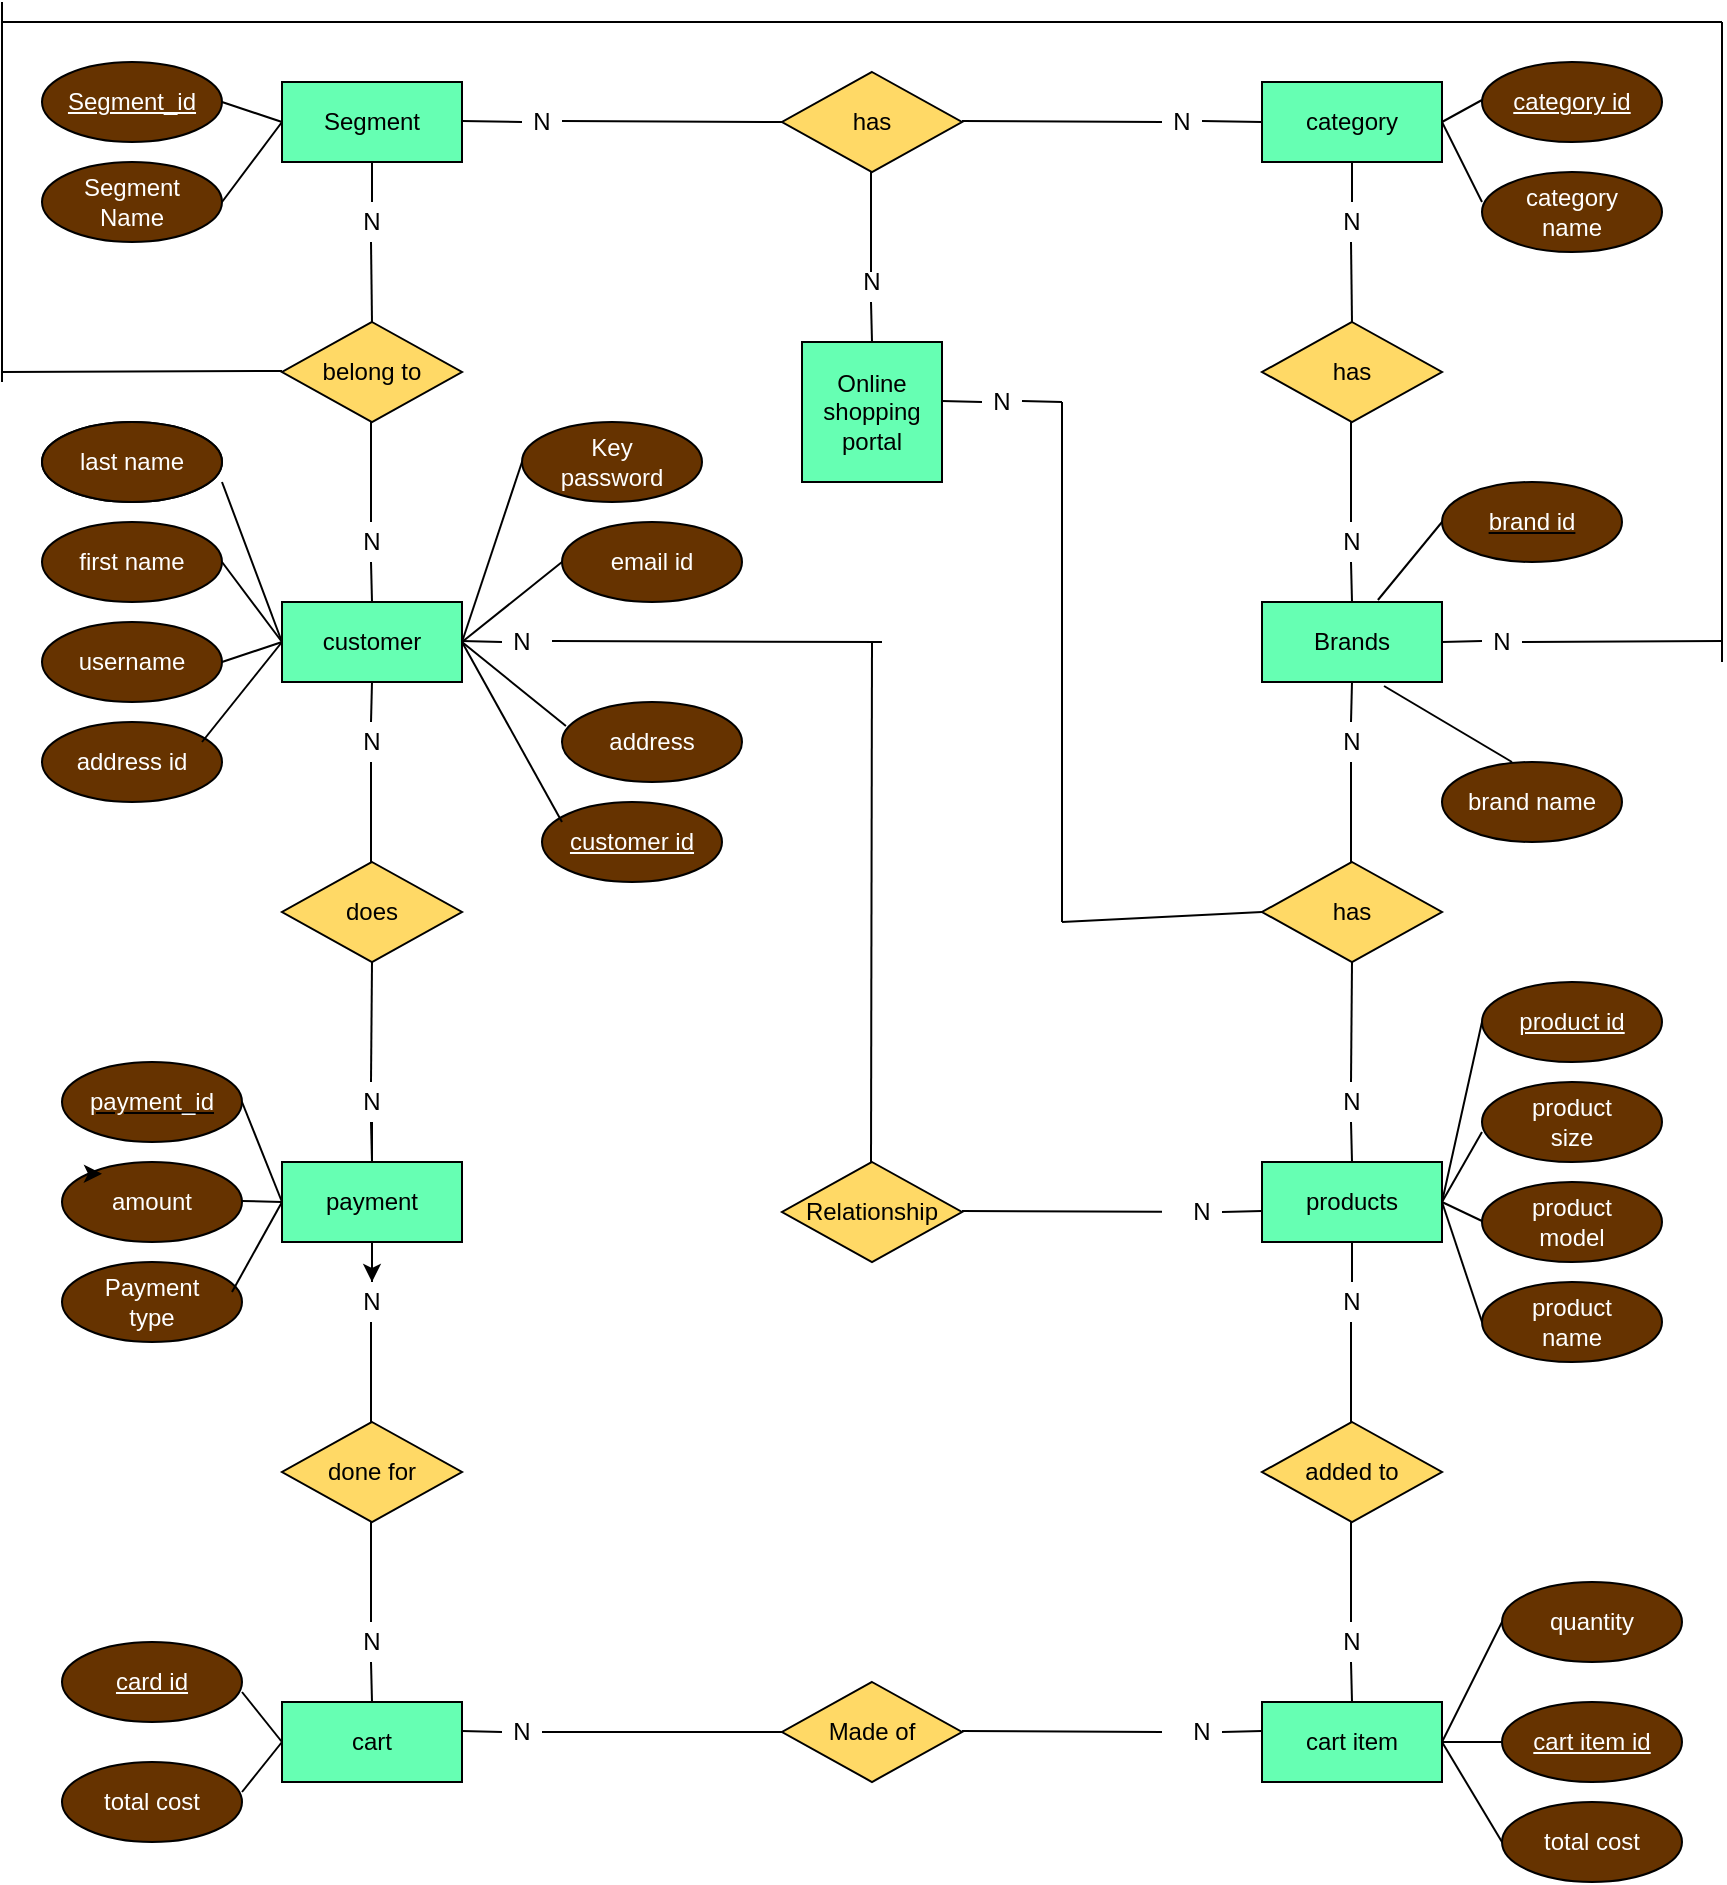 <mxfile version="15.0.3" type="device"><diagram id="5lD94SXGfANSPBHxxqY6" name="Page-1"><mxGraphModel dx="1186" dy="645" grid="1" gridSize="10" guides="1" tooltips="1" connect="1" arrows="1" fold="1" page="1" pageScale="1" pageWidth="850" pageHeight="1100" math="0" shadow="0"><root><mxCell id="0"/><mxCell id="1" parent="0"/><mxCell id="0HbmCTAukVLRMdmPGbnv-1" value="Segment" style="rounded=0;whiteSpace=wrap;html=1;fillColor=#66FFB3;" parent="1" vertex="1"><mxGeometry x="140" y="40" width="90" height="40" as="geometry"/></mxCell><mxCell id="0HbmCTAukVLRMdmPGbnv-3" value="Segment&lt;br&gt;Name" style="ellipse;whiteSpace=wrap;html=1;fillColor=#663300;fontColor=#FFFFFF;" parent="1" vertex="1"><mxGeometry x="20" y="80" width="90" height="40" as="geometry"/></mxCell><mxCell id="0HbmCTAukVLRMdmPGbnv-4" value="" style="endArrow=none;html=1;" parent="1" edge="1"><mxGeometry width="50" height="50" relative="1" as="geometry"><mxPoint x="185" y="100" as="sourcePoint"/><mxPoint x="185" y="80" as="targetPoint"/></mxGeometry></mxCell><mxCell id="0HbmCTAukVLRMdmPGbnv-5" value="N" style="text;html=1;strokeColor=none;fillColor=none;align=center;verticalAlign=middle;whiteSpace=wrap;rounded=0;" parent="1" vertex="1"><mxGeometry x="165" y="100" width="40" height="20" as="geometry"/></mxCell><mxCell id="0HbmCTAukVLRMdmPGbnv-6" value="" style="endArrow=none;html=1;" parent="1" edge="1"><mxGeometry width="50" height="50" relative="1" as="geometry"><mxPoint x="185" y="160" as="sourcePoint"/><mxPoint x="184.5" y="120" as="targetPoint"/></mxGeometry></mxCell><mxCell id="0HbmCTAukVLRMdmPGbnv-7" value="belong to" style="rhombus;whiteSpace=wrap;html=1;fillColor=#FFD966;" parent="1" vertex="1"><mxGeometry x="140" y="160" width="90" height="50" as="geometry"/></mxCell><mxCell id="0HbmCTAukVLRMdmPGbnv-8" value="" style="endArrow=none;html=1;" parent="1" edge="1"><mxGeometry width="50" height="50" relative="1" as="geometry"><mxPoint x="184.5" y="260" as="sourcePoint"/><mxPoint x="184.5" y="210" as="targetPoint"/></mxGeometry></mxCell><mxCell id="0HbmCTAukVLRMdmPGbnv-9" value="N" style="text;html=1;strokeColor=none;fillColor=none;align=center;verticalAlign=middle;whiteSpace=wrap;rounded=0;" parent="1" vertex="1"><mxGeometry x="165" y="260" width="40" height="20" as="geometry"/></mxCell><mxCell id="0HbmCTAukVLRMdmPGbnv-10" value="" style="endArrow=none;html=1;" parent="1" edge="1"><mxGeometry width="50" height="50" relative="1" as="geometry"><mxPoint x="185" y="300" as="sourcePoint"/><mxPoint x="184.5" y="280" as="targetPoint"/></mxGeometry></mxCell><mxCell id="0HbmCTAukVLRMdmPGbnv-11" value="customer" style="rounded=0;whiteSpace=wrap;html=1;fillColor=#66FFB3;" parent="1" vertex="1"><mxGeometry x="140" y="300" width="90" height="40" as="geometry"/></mxCell><mxCell id="0HbmCTAukVLRMdmPGbnv-12" value="" style="endArrow=none;html=1;" parent="1" edge="1"><mxGeometry width="50" height="50" relative="1" as="geometry"><mxPoint x="184.5" y="360" as="sourcePoint"/><mxPoint x="185" y="340" as="targetPoint"/></mxGeometry></mxCell><mxCell id="0HbmCTAukVLRMdmPGbnv-13" value="N" style="text;html=1;strokeColor=none;fillColor=none;align=center;verticalAlign=middle;whiteSpace=wrap;rounded=0;" parent="1" vertex="1"><mxGeometry x="165" y="360" width="40" height="20" as="geometry"/></mxCell><mxCell id="0HbmCTAukVLRMdmPGbnv-14" value="" style="endArrow=none;html=1;" parent="1" edge="1"><mxGeometry width="50" height="50" relative="1" as="geometry"><mxPoint x="184.5" y="430" as="sourcePoint"/><mxPoint x="184.5" y="380" as="targetPoint"/></mxGeometry></mxCell><mxCell id="0HbmCTAukVLRMdmPGbnv-15" value="does" style="rhombus;whiteSpace=wrap;html=1;fillColor=#FFD966;" parent="1" vertex="1"><mxGeometry x="140" y="430" width="90" height="50" as="geometry"/></mxCell><mxCell id="0HbmCTAukVLRMdmPGbnv-16" value="" style="endArrow=none;html=1;entryX=0.5;entryY=1;entryDx=0;entryDy=0;" parent="1" target="0HbmCTAukVLRMdmPGbnv-15" edge="1"><mxGeometry width="50" height="50" relative="1" as="geometry"><mxPoint x="184.5" y="540" as="sourcePoint"/><mxPoint x="184.5" y="490" as="targetPoint"/></mxGeometry></mxCell><mxCell id="0HbmCTAukVLRMdmPGbnv-175" value="" style="edgeStyle=orthogonalEdgeStyle;rounded=0;orthogonalLoop=1;jettySize=auto;html=1;fontColor=#FFFFFF;" parent="1" source="0HbmCTAukVLRMdmPGbnv-17" target="0HbmCTAukVLRMdmPGbnv-21" edge="1"><mxGeometry relative="1" as="geometry"/></mxCell><mxCell id="0HbmCTAukVLRMdmPGbnv-17" value="N" style="text;html=1;strokeColor=none;fillColor=none;align=center;verticalAlign=middle;whiteSpace=wrap;rounded=0;" parent="1" vertex="1"><mxGeometry x="165" y="540" width="40" height="20" as="geometry"/></mxCell><mxCell id="0HbmCTAukVLRMdmPGbnv-18" value="" style="endArrow=none;html=1;" parent="1" edge="1"><mxGeometry width="50" height="50" relative="1" as="geometry"><mxPoint x="185" y="580" as="sourcePoint"/><mxPoint x="184.5" y="560" as="targetPoint"/></mxGeometry></mxCell><mxCell id="0HbmCTAukVLRMdmPGbnv-19" value="payment" style="rounded=0;whiteSpace=wrap;html=1;fillColor=#66FFB3;" parent="1" vertex="1"><mxGeometry x="140" y="580" width="90" height="40" as="geometry"/></mxCell><mxCell id="0HbmCTAukVLRMdmPGbnv-20" value="" style="endArrow=none;html=1;entryX=0.5;entryY=1;entryDx=0;entryDy=0;" parent="1" target="0HbmCTAukVLRMdmPGbnv-19" edge="1"><mxGeometry width="50" height="50" relative="1" as="geometry"><mxPoint x="185" y="640" as="sourcePoint"/><mxPoint x="184.5" y="630" as="targetPoint"/></mxGeometry></mxCell><mxCell id="0HbmCTAukVLRMdmPGbnv-21" value="N" style="text;html=1;strokeColor=none;fillColor=none;align=center;verticalAlign=middle;whiteSpace=wrap;rounded=0;" parent="1" vertex="1"><mxGeometry x="165" y="640" width="40" height="20" as="geometry"/></mxCell><mxCell id="0HbmCTAukVLRMdmPGbnv-22" value="" style="endArrow=none;html=1;" parent="1" edge="1"><mxGeometry width="50" height="50" relative="1" as="geometry"><mxPoint x="184.5" y="710" as="sourcePoint"/><mxPoint x="184.5" y="660" as="targetPoint"/></mxGeometry></mxCell><mxCell id="0HbmCTAukVLRMdmPGbnv-23" value="done for" style="rhombus;whiteSpace=wrap;html=1;fillColor=#FFD966;" parent="1" vertex="1"><mxGeometry x="140" y="710" width="90" height="50" as="geometry"/></mxCell><mxCell id="0HbmCTAukVLRMdmPGbnv-24" value="" style="endArrow=none;html=1;" parent="1" edge="1"><mxGeometry width="50" height="50" relative="1" as="geometry"><mxPoint x="184.5" y="810" as="sourcePoint"/><mxPoint x="184.5" y="760" as="targetPoint"/></mxGeometry></mxCell><mxCell id="0HbmCTAukVLRMdmPGbnv-25" value="N" style="text;html=1;strokeColor=none;fillColor=none;align=center;verticalAlign=middle;whiteSpace=wrap;rounded=0;" parent="1" vertex="1"><mxGeometry x="165" y="810" width="40" height="20" as="geometry"/></mxCell><mxCell id="0HbmCTAukVLRMdmPGbnv-26" value="" style="endArrow=none;html=1;" parent="1" edge="1"><mxGeometry width="50" height="50" relative="1" as="geometry"><mxPoint x="185" y="850" as="sourcePoint"/><mxPoint x="184.5" y="830" as="targetPoint"/></mxGeometry></mxCell><mxCell id="0HbmCTAukVLRMdmPGbnv-27" value="cart" style="rounded=0;whiteSpace=wrap;html=1;fillColor=#66FFB3;" parent="1" vertex="1"><mxGeometry x="140" y="850" width="90" height="40" as="geometry"/></mxCell><mxCell id="0HbmCTAukVLRMdmPGbnv-53" value="category" style="rounded=0;whiteSpace=wrap;html=1;fillColor=#66FFB3;" parent="1" vertex="1"><mxGeometry x="630" y="40" width="90" height="40" as="geometry"/></mxCell><mxCell id="0HbmCTAukVLRMdmPGbnv-54" value="" style="endArrow=none;html=1;" parent="1" edge="1"><mxGeometry width="50" height="50" relative="1" as="geometry"><mxPoint x="675" y="100" as="sourcePoint"/><mxPoint x="675" y="80" as="targetPoint"/></mxGeometry></mxCell><mxCell id="0HbmCTAukVLRMdmPGbnv-55" value="N" style="text;html=1;strokeColor=none;fillColor=none;align=center;verticalAlign=middle;whiteSpace=wrap;rounded=0;" parent="1" vertex="1"><mxGeometry x="655" y="100" width="40" height="20" as="geometry"/></mxCell><mxCell id="0HbmCTAukVLRMdmPGbnv-56" value="" style="endArrow=none;html=1;" parent="1" edge="1"><mxGeometry width="50" height="50" relative="1" as="geometry"><mxPoint x="675" y="160" as="sourcePoint"/><mxPoint x="674.5" y="120" as="targetPoint"/></mxGeometry></mxCell><mxCell id="0HbmCTAukVLRMdmPGbnv-57" value="has" style="rhombus;whiteSpace=wrap;html=1;fillColor=#FFD966;" parent="1" vertex="1"><mxGeometry x="630" y="160" width="90" height="50" as="geometry"/></mxCell><mxCell id="0HbmCTAukVLRMdmPGbnv-58" value="" style="endArrow=none;html=1;" parent="1" edge="1"><mxGeometry width="50" height="50" relative="1" as="geometry"><mxPoint x="674.5" y="260" as="sourcePoint"/><mxPoint x="674.5" y="210" as="targetPoint"/></mxGeometry></mxCell><mxCell id="0HbmCTAukVLRMdmPGbnv-59" value="N" style="text;html=1;strokeColor=none;fillColor=none;align=center;verticalAlign=middle;whiteSpace=wrap;rounded=0;" parent="1" vertex="1"><mxGeometry x="655" y="260" width="40" height="20" as="geometry"/></mxCell><mxCell id="0HbmCTAukVLRMdmPGbnv-60" value="" style="endArrow=none;html=1;" parent="1" edge="1"><mxGeometry width="50" height="50" relative="1" as="geometry"><mxPoint x="675" y="300" as="sourcePoint"/><mxPoint x="674.5" y="280" as="targetPoint"/></mxGeometry></mxCell><mxCell id="0HbmCTAukVLRMdmPGbnv-61" value="Brands" style="rounded=0;whiteSpace=wrap;html=1;fillColor=#66FFB3;" parent="1" vertex="1"><mxGeometry x="630" y="300" width="90" height="40" as="geometry"/></mxCell><mxCell id="0HbmCTAukVLRMdmPGbnv-62" value="" style="endArrow=none;html=1;" parent="1" edge="1"><mxGeometry width="50" height="50" relative="1" as="geometry"><mxPoint x="674.5" y="360" as="sourcePoint"/><mxPoint x="675" y="340" as="targetPoint"/></mxGeometry></mxCell><mxCell id="0HbmCTAukVLRMdmPGbnv-63" value="N" style="text;html=1;strokeColor=none;fillColor=none;align=center;verticalAlign=middle;whiteSpace=wrap;rounded=0;" parent="1" vertex="1"><mxGeometry x="655" y="360" width="40" height="20" as="geometry"/></mxCell><mxCell id="0HbmCTAukVLRMdmPGbnv-64" value="" style="endArrow=none;html=1;" parent="1" edge="1"><mxGeometry width="50" height="50" relative="1" as="geometry"><mxPoint x="674.5" y="430" as="sourcePoint"/><mxPoint x="674.5" y="380" as="targetPoint"/></mxGeometry></mxCell><mxCell id="0HbmCTAukVLRMdmPGbnv-65" value="has" style="rhombus;whiteSpace=wrap;html=1;fillColor=#FFD966;" parent="1" vertex="1"><mxGeometry x="630" y="430" width="90" height="50" as="geometry"/></mxCell><mxCell id="0HbmCTAukVLRMdmPGbnv-66" value="" style="endArrow=none;html=1;entryX=0.5;entryY=1;entryDx=0;entryDy=0;" parent="1" target="0HbmCTAukVLRMdmPGbnv-65" edge="1"><mxGeometry width="50" height="50" relative="1" as="geometry"><mxPoint x="674.5" y="540" as="sourcePoint"/><mxPoint x="674.5" y="490" as="targetPoint"/></mxGeometry></mxCell><mxCell id="0HbmCTAukVLRMdmPGbnv-67" value="N" style="text;html=1;strokeColor=none;fillColor=none;align=center;verticalAlign=middle;whiteSpace=wrap;rounded=0;" parent="1" vertex="1"><mxGeometry x="655" y="540" width="40" height="20" as="geometry"/></mxCell><mxCell id="0HbmCTAukVLRMdmPGbnv-68" value="" style="endArrow=none;html=1;" parent="1" edge="1"><mxGeometry width="50" height="50" relative="1" as="geometry"><mxPoint x="675" y="580" as="sourcePoint"/><mxPoint x="674.5" y="560" as="targetPoint"/></mxGeometry></mxCell><mxCell id="0HbmCTAukVLRMdmPGbnv-69" value="products" style="rounded=0;whiteSpace=wrap;html=1;fillColor=#66FFB3;" parent="1" vertex="1"><mxGeometry x="630" y="580" width="90" height="40" as="geometry"/></mxCell><mxCell id="0HbmCTAukVLRMdmPGbnv-70" value="" style="endArrow=none;html=1;entryX=0.5;entryY=1;entryDx=0;entryDy=0;" parent="1" target="0HbmCTAukVLRMdmPGbnv-69" edge="1"><mxGeometry width="50" height="50" relative="1" as="geometry"><mxPoint x="675" y="640" as="sourcePoint"/><mxPoint x="674.5" y="630" as="targetPoint"/></mxGeometry></mxCell><mxCell id="0HbmCTAukVLRMdmPGbnv-71" value="N" style="text;html=1;strokeColor=none;fillColor=none;align=center;verticalAlign=middle;whiteSpace=wrap;rounded=0;" parent="1" vertex="1"><mxGeometry x="655" y="640" width="40" height="20" as="geometry"/></mxCell><mxCell id="0HbmCTAukVLRMdmPGbnv-72" value="" style="endArrow=none;html=1;" parent="1" edge="1"><mxGeometry width="50" height="50" relative="1" as="geometry"><mxPoint x="674.5" y="710" as="sourcePoint"/><mxPoint x="674.5" y="660" as="targetPoint"/></mxGeometry></mxCell><mxCell id="0HbmCTAukVLRMdmPGbnv-73" value="added to" style="rhombus;whiteSpace=wrap;html=1;fillColor=#FFD966;" parent="1" vertex="1"><mxGeometry x="630" y="710" width="90" height="50" as="geometry"/></mxCell><mxCell id="0HbmCTAukVLRMdmPGbnv-74" value="" style="endArrow=none;html=1;" parent="1" edge="1"><mxGeometry width="50" height="50" relative="1" as="geometry"><mxPoint x="674.5" y="810" as="sourcePoint"/><mxPoint x="674.5" y="760" as="targetPoint"/></mxGeometry></mxCell><mxCell id="0HbmCTAukVLRMdmPGbnv-75" value="N" style="text;html=1;strokeColor=none;fillColor=none;align=center;verticalAlign=middle;whiteSpace=wrap;rounded=0;" parent="1" vertex="1"><mxGeometry x="655" y="810" width="40" height="20" as="geometry"/></mxCell><mxCell id="0HbmCTAukVLRMdmPGbnv-76" value="" style="endArrow=none;html=1;" parent="1" edge="1"><mxGeometry width="50" height="50" relative="1" as="geometry"><mxPoint x="675" y="850" as="sourcePoint"/><mxPoint x="674.5" y="830" as="targetPoint"/></mxGeometry></mxCell><mxCell id="0HbmCTAukVLRMdmPGbnv-77" value="cart item" style="rounded=0;whiteSpace=wrap;html=1;fillColor=#66FFB3;" parent="1" vertex="1"><mxGeometry x="630" y="850" width="90" height="40" as="geometry"/></mxCell><mxCell id="0HbmCTAukVLRMdmPGbnv-78" value="&lt;font&gt;category&lt;br&gt;name&lt;br&gt;&lt;/font&gt;" style="ellipse;whiteSpace=wrap;html=1;fillColor=#663300;fontColor=#FFFFFF;" parent="1" vertex="1"><mxGeometry x="740" y="85" width="90" height="40" as="geometry"/></mxCell><mxCell id="0HbmCTAukVLRMdmPGbnv-79" value="&lt;font color=&quot;#ffffff&quot;&gt;brand id&lt;/font&gt;" style="ellipse;whiteSpace=wrap;html=1;fillColor=#663300;fontStyle=4;" parent="1" vertex="1"><mxGeometry x="720" y="240" width="90" height="40" as="geometry"/></mxCell><mxCell id="0HbmCTAukVLRMdmPGbnv-80" value="" style="ellipse;whiteSpace=wrap;html=1;" parent="1" vertex="1"><mxGeometry x="20" y="210" width="90" height="40" as="geometry"/></mxCell><mxCell id="0HbmCTAukVLRMdmPGbnv-81" value="first name" style="ellipse;whiteSpace=wrap;html=1;fillColor=#663300;fontColor=#FFFFFF;" parent="1" vertex="1"><mxGeometry x="20" y="260" width="90" height="40" as="geometry"/></mxCell><mxCell id="0HbmCTAukVLRMdmPGbnv-82" value="username" style="ellipse;whiteSpace=wrap;html=1;fillColor=#663300;fontColor=#FFFFFF;" parent="1" vertex="1"><mxGeometry x="20" y="310" width="90" height="40" as="geometry"/></mxCell><mxCell id="0HbmCTAukVLRMdmPGbnv-83" value="address id" style="ellipse;whiteSpace=wrap;html=1;fillColor=#663300;fontColor=#FFFFFF;" parent="1" vertex="1"><mxGeometry x="20" y="360" width="90" height="40" as="geometry"/></mxCell><mxCell id="0HbmCTAukVLRMdmPGbnv-84" value="&lt;font color=&quot;#ffffff&quot;&gt;payment_id&lt;/font&gt;" style="ellipse;whiteSpace=wrap;html=1;fillColor=#663300;fontStyle=4" parent="1" vertex="1"><mxGeometry x="30" y="530" width="90" height="40" as="geometry"/></mxCell><mxCell id="0HbmCTAukVLRMdmPGbnv-85" value="amount" style="ellipse;whiteSpace=wrap;html=1;fillColor=#663300;fontColor=#FFFFFF;" parent="1" vertex="1"><mxGeometry x="30" y="580" width="90" height="40" as="geometry"/></mxCell><mxCell id="0HbmCTAukVLRMdmPGbnv-86" value="Payment&lt;br&gt;type" style="ellipse;whiteSpace=wrap;html=1;fillColor=#663300;fontColor=#FFFFFF;" parent="1" vertex="1"><mxGeometry x="30" y="630" width="90" height="40" as="geometry"/></mxCell><mxCell id="0HbmCTAukVLRMdmPGbnv-87" value="card id" style="ellipse;whiteSpace=wrap;html=1;fillColor=#663300;fontColor=#FFFFFF;fontStyle=4" parent="1" vertex="1"><mxGeometry x="30" y="820" width="90" height="40" as="geometry"/></mxCell><mxCell id="0HbmCTAukVLRMdmPGbnv-88" value="total cost" style="ellipse;whiteSpace=wrap;html=1;fillColor=#663300;fontColor=#FFFFFF;" parent="1" vertex="1"><mxGeometry x="30" y="880" width="90" height="40" as="geometry"/></mxCell><mxCell id="0HbmCTAukVLRMdmPGbnv-90" value="brand name" style="ellipse;whiteSpace=wrap;html=1;fillColor=#663300;fontColor=#FFFFFF;" parent="1" vertex="1"><mxGeometry x="720" y="380" width="90" height="40" as="geometry"/></mxCell><mxCell id="0HbmCTAukVLRMdmPGbnv-91" value="product id" style="ellipse;whiteSpace=wrap;html=1;fillColor=#663300;fontColor=#FFFFFF;fontStyle=4" parent="1" vertex="1"><mxGeometry x="740" y="490" width="90" height="40" as="geometry"/></mxCell><mxCell id="0HbmCTAukVLRMdmPGbnv-92" value="product&lt;br&gt;size" style="ellipse;whiteSpace=wrap;html=1;fillColor=#663300;fontColor=#FFFFFF;" parent="1" vertex="1"><mxGeometry x="740" y="540" width="90" height="40" as="geometry"/></mxCell><mxCell id="0HbmCTAukVLRMdmPGbnv-93" value="product&lt;br&gt;model" style="ellipse;whiteSpace=wrap;html=1;fillColor=#663300;fontColor=#FFFFFF;" parent="1" vertex="1"><mxGeometry x="740" y="590" width="90" height="40" as="geometry"/></mxCell><mxCell id="0HbmCTAukVLRMdmPGbnv-94" value="product&lt;br&gt;name" style="ellipse;whiteSpace=wrap;html=1;fillColor=#663300;fontColor=#FFFFFF;" parent="1" vertex="1"><mxGeometry x="740" y="640" width="90" height="40" as="geometry"/></mxCell><mxCell id="0HbmCTAukVLRMdmPGbnv-95" value="quantity" style="ellipse;whiteSpace=wrap;html=1;fillColor=#663300;fontColor=#FFFFFF;" parent="1" vertex="1"><mxGeometry x="750" y="790" width="90" height="40" as="geometry"/></mxCell><mxCell id="0HbmCTAukVLRMdmPGbnv-96" value="cart item id" style="ellipse;whiteSpace=wrap;html=1;fillColor=#663300;fontStyle=4;fontColor=#FFFFFF;" parent="1" vertex="1"><mxGeometry x="750" y="850" width="90" height="40" as="geometry"/></mxCell><mxCell id="0HbmCTAukVLRMdmPGbnv-97" value="total cost" style="ellipse;whiteSpace=wrap;html=1;fillColor=#663300;fontColor=#FFFFFF;" parent="1" vertex="1"><mxGeometry x="750" y="900" width="90" height="40" as="geometry"/></mxCell><mxCell id="0HbmCTAukVLRMdmPGbnv-98" value="Key&lt;br&gt;password" style="ellipse;whiteSpace=wrap;html=1;fillColor=#663300;fontColor=#FFFFFF;" parent="1" vertex="1"><mxGeometry x="260" y="210" width="90" height="40" as="geometry"/></mxCell><mxCell id="0HbmCTAukVLRMdmPGbnv-99" value="email id" style="ellipse;whiteSpace=wrap;html=1;fillColor=#663300;fontColor=#FFFFFF;" parent="1" vertex="1"><mxGeometry x="280" y="260" width="90" height="40" as="geometry"/></mxCell><mxCell id="0HbmCTAukVLRMdmPGbnv-100" value="address" style="ellipse;whiteSpace=wrap;html=1;fillColor=#663300;fontColor=#FFFFFF;" parent="1" vertex="1"><mxGeometry x="280" y="350" width="90" height="40" as="geometry"/></mxCell><mxCell id="0HbmCTAukVLRMdmPGbnv-101" value="customer id" style="ellipse;whiteSpace=wrap;html=1;fillColor=#663300;fontColor=#FFFFFF;fontStyle=4" parent="1" vertex="1"><mxGeometry x="270" y="400" width="90" height="40" as="geometry"/></mxCell><mxCell id="0HbmCTAukVLRMdmPGbnv-102" value="has" style="rhombus;whiteSpace=wrap;html=1;fillColor=#FFD966;" parent="1" vertex="1"><mxGeometry x="390" y="35" width="90" height="50" as="geometry"/></mxCell><mxCell id="0HbmCTAukVLRMdmPGbnv-103" value="" style="endArrow=none;html=1;" parent="1" edge="1"><mxGeometry width="50" height="50" relative="1" as="geometry"><mxPoint x="230" y="59.5" as="sourcePoint"/><mxPoint x="260" y="60" as="targetPoint"/></mxGeometry></mxCell><mxCell id="0HbmCTAukVLRMdmPGbnv-104" value="N" style="text;html=1;strokeColor=none;fillColor=none;align=center;verticalAlign=middle;whiteSpace=wrap;rounded=0;" parent="1" vertex="1"><mxGeometry x="250" y="50" width="40" height="20" as="geometry"/></mxCell><mxCell id="0HbmCTAukVLRMdmPGbnv-105" value="" style="endArrow=none;html=1;entryX=0;entryY=0.5;entryDx=0;entryDy=0;" parent="1" target="0HbmCTAukVLRMdmPGbnv-102" edge="1"><mxGeometry width="50" height="50" relative="1" as="geometry"><mxPoint x="280" y="59.5" as="sourcePoint"/><mxPoint x="340" y="59.5" as="targetPoint"/></mxGeometry></mxCell><mxCell id="0HbmCTAukVLRMdmPGbnv-107" value="" style="endArrow=none;html=1;" parent="1" edge="1"><mxGeometry width="50" height="50" relative="1" as="geometry"><mxPoint x="480" y="59.5" as="sourcePoint"/><mxPoint x="580" y="60" as="targetPoint"/></mxGeometry></mxCell><mxCell id="0HbmCTAukVLRMdmPGbnv-108" value="N" style="text;html=1;strokeColor=none;fillColor=none;align=center;verticalAlign=middle;whiteSpace=wrap;rounded=0;" parent="1" vertex="1"><mxGeometry x="570" y="50" width="40" height="20" as="geometry"/></mxCell><mxCell id="0HbmCTAukVLRMdmPGbnv-109" value="" style="endArrow=none;html=1;" parent="1" edge="1"><mxGeometry width="50" height="50" relative="1" as="geometry"><mxPoint x="600" y="59.5" as="sourcePoint"/><mxPoint x="630" y="60" as="targetPoint"/></mxGeometry></mxCell><mxCell id="0HbmCTAukVLRMdmPGbnv-110" value="" style="endArrow=none;html=1;" parent="1" edge="1"><mxGeometry width="50" height="50" relative="1" as="geometry"><mxPoint x="434.5" y="135" as="sourcePoint"/><mxPoint x="434.5" y="85" as="targetPoint"/></mxGeometry></mxCell><mxCell id="0HbmCTAukVLRMdmPGbnv-111" value="N" style="text;html=1;strokeColor=none;fillColor=none;align=center;verticalAlign=middle;whiteSpace=wrap;rounded=0;" parent="1" vertex="1"><mxGeometry x="415" y="130" width="40" height="20" as="geometry"/></mxCell><mxCell id="0HbmCTAukVLRMdmPGbnv-112" value="Online shopping&lt;br&gt;portal" style="whiteSpace=wrap;html=1;aspect=fixed;fillColor=#66FFB3;" parent="1" vertex="1"><mxGeometry x="400" y="170" width="70" height="70" as="geometry"/></mxCell><mxCell id="0HbmCTAukVLRMdmPGbnv-113" value="" style="endArrow=none;html=1;" parent="1" edge="1"><mxGeometry width="50" height="50" relative="1" as="geometry"><mxPoint x="435" y="170" as="sourcePoint"/><mxPoint x="434.5" y="150" as="targetPoint"/></mxGeometry></mxCell><mxCell id="0HbmCTAukVLRMdmPGbnv-114" value="Relationship" style="rhombus;whiteSpace=wrap;html=1;fillColor=#FFD966;" parent="1" vertex="1"><mxGeometry x="390" y="580" width="90" height="50" as="geometry"/></mxCell><mxCell id="0HbmCTAukVLRMdmPGbnv-115" value="Made of" style="rhombus;whiteSpace=wrap;html=1;fillColor=#FFD966;" parent="1" vertex="1"><mxGeometry x="390" y="840" width="90" height="50" as="geometry"/></mxCell><mxCell id="0HbmCTAukVLRMdmPGbnv-116" value="N" style="text;html=1;strokeColor=none;fillColor=none;align=center;verticalAlign=middle;whiteSpace=wrap;rounded=0;" parent="1" vertex="1"><mxGeometry x="240" y="855" width="40" height="20" as="geometry"/></mxCell><mxCell id="0HbmCTAukVLRMdmPGbnv-117" value="N" style="text;html=1;strokeColor=none;fillColor=none;align=center;verticalAlign=middle;whiteSpace=wrap;rounded=0;" parent="1" vertex="1"><mxGeometry x="580" y="855" width="40" height="20" as="geometry"/></mxCell><mxCell id="0HbmCTAukVLRMdmPGbnv-118" value="N" style="text;html=1;strokeColor=none;fillColor=none;align=center;verticalAlign=middle;whiteSpace=wrap;rounded=0;" parent="1" vertex="1"><mxGeometry x="580" y="595" width="40" height="20" as="geometry"/></mxCell><mxCell id="0HbmCTAukVLRMdmPGbnv-119" value="N" style="text;html=1;strokeColor=none;fillColor=none;align=center;verticalAlign=middle;whiteSpace=wrap;rounded=0;" parent="1" vertex="1"><mxGeometry x="240" y="310" width="40" height="20" as="geometry"/></mxCell><mxCell id="0HbmCTAukVLRMdmPGbnv-120" value="N" style="text;html=1;strokeColor=none;fillColor=none;align=center;verticalAlign=middle;whiteSpace=wrap;rounded=0;" parent="1" vertex="1"><mxGeometry x="480" y="190" width="40" height="20" as="geometry"/></mxCell><mxCell id="0HbmCTAukVLRMdmPGbnv-121" value="" style="endArrow=none;html=1;" parent="1" edge="1"><mxGeometry width="50" height="50" relative="1" as="geometry"><mxPoint x="470" y="199.5" as="sourcePoint"/><mxPoint x="490" y="200" as="targetPoint"/></mxGeometry></mxCell><mxCell id="0HbmCTAukVLRMdmPGbnv-122" value="" style="endArrow=none;html=1;" parent="1" edge="1"><mxGeometry width="50" height="50" relative="1" as="geometry"><mxPoint x="510" y="199.5" as="sourcePoint"/><mxPoint x="530" y="200" as="targetPoint"/></mxGeometry></mxCell><mxCell id="0HbmCTAukVLRMdmPGbnv-123" value="" style="endArrow=none;html=1;" parent="1" edge="1"><mxGeometry width="50" height="50" relative="1" as="geometry"><mxPoint x="530" y="460" as="sourcePoint"/><mxPoint x="530" y="200" as="targetPoint"/></mxGeometry></mxCell><mxCell id="0HbmCTAukVLRMdmPGbnv-124" value="" style="endArrow=none;html=1;entryX=0;entryY=0.5;entryDx=0;entryDy=0;" parent="1" target="0HbmCTAukVLRMdmPGbnv-65" edge="1"><mxGeometry width="50" height="50" relative="1" as="geometry"><mxPoint x="530" y="460" as="sourcePoint"/><mxPoint x="600" y="460" as="targetPoint"/></mxGeometry></mxCell><mxCell id="0HbmCTAukVLRMdmPGbnv-125" value="" style="endArrow=none;html=1;" parent="1" edge="1"><mxGeometry width="50" height="50" relative="1" as="geometry"><mxPoint x="230" y="319.5" as="sourcePoint"/><mxPoint x="250" y="320" as="targetPoint"/></mxGeometry></mxCell><mxCell id="0HbmCTAukVLRMdmPGbnv-126" value="" style="endArrow=none;html=1;" parent="1" edge="1"><mxGeometry width="50" height="50" relative="1" as="geometry"><mxPoint x="275" y="319.5" as="sourcePoint"/><mxPoint x="440" y="320" as="targetPoint"/></mxGeometry></mxCell><mxCell id="0HbmCTAukVLRMdmPGbnv-127" value="" style="endArrow=none;html=1;" parent="1" edge="1"><mxGeometry width="50" height="50" relative="1" as="geometry"><mxPoint x="434.5" y="580" as="sourcePoint"/><mxPoint x="435" y="320" as="targetPoint"/></mxGeometry></mxCell><mxCell id="0HbmCTAukVLRMdmPGbnv-128" value="" style="endArrow=none;html=1;" parent="1" target="0HbmCTAukVLRMdmPGbnv-118" edge="1"><mxGeometry width="50" height="50" relative="1" as="geometry"><mxPoint x="480" y="604.5" as="sourcePoint"/><mxPoint x="540" y="604.5" as="targetPoint"/></mxGeometry></mxCell><mxCell id="0HbmCTAukVLRMdmPGbnv-129" value="" style="endArrow=none;html=1;" parent="1" edge="1"><mxGeometry width="50" height="50" relative="1" as="geometry"><mxPoint x="610" y="605" as="sourcePoint"/><mxPoint x="630" y="604.5" as="targetPoint"/></mxGeometry></mxCell><mxCell id="0HbmCTAukVLRMdmPGbnv-130" value="" style="endArrow=none;html=1;entryX=0;entryY=0.5;entryDx=0;entryDy=0;" parent="1" target="0HbmCTAukVLRMdmPGbnv-115" edge="1"><mxGeometry width="50" height="50" relative="1" as="geometry"><mxPoint x="270" y="865" as="sourcePoint"/><mxPoint x="360" y="869.5" as="targetPoint"/></mxGeometry></mxCell><mxCell id="0HbmCTAukVLRMdmPGbnv-131" value="" style="endArrow=none;html=1;entryX=0;entryY=0.5;entryDx=0;entryDy=0;" parent="1" target="0HbmCTAukVLRMdmPGbnv-117" edge="1"><mxGeometry width="50" height="50" relative="1" as="geometry"><mxPoint x="480" y="864.5" as="sourcePoint"/><mxPoint x="550" y="864.5" as="targetPoint"/></mxGeometry></mxCell><mxCell id="0HbmCTAukVLRMdmPGbnv-132" value="" style="endArrow=none;html=1;" parent="1" edge="1"><mxGeometry width="50" height="50" relative="1" as="geometry"><mxPoint x="230" y="864.5" as="sourcePoint"/><mxPoint x="250" y="865" as="targetPoint"/></mxGeometry></mxCell><mxCell id="0HbmCTAukVLRMdmPGbnv-133" value="" style="endArrow=none;html=1;" parent="1" edge="1"><mxGeometry width="50" height="50" relative="1" as="geometry"><mxPoint x="610" y="865" as="sourcePoint"/><mxPoint x="630" y="864.5" as="targetPoint"/></mxGeometry></mxCell><mxCell id="0HbmCTAukVLRMdmPGbnv-134" value="" style="endArrow=none;html=1;" parent="1" edge="1"><mxGeometry width="50" height="50" relative="1" as="geometry"><mxPoint y="185" as="sourcePoint"/><mxPoint x="140" y="184.5" as="targetPoint"/></mxGeometry></mxCell><mxCell id="0HbmCTAukVLRMdmPGbnv-135" value="" style="endArrow=none;html=1;" parent="1" edge="1"><mxGeometry width="50" height="50" relative="1" as="geometry"><mxPoint y="190" as="sourcePoint"/><mxPoint as="targetPoint"/></mxGeometry></mxCell><mxCell id="0HbmCTAukVLRMdmPGbnv-136" value="" style="endArrow=none;html=1;" parent="1" edge="1"><mxGeometry width="50" height="50" relative="1" as="geometry"><mxPoint y="10" as="sourcePoint"/><mxPoint x="860" y="10" as="targetPoint"/></mxGeometry></mxCell><mxCell id="0HbmCTAukVLRMdmPGbnv-137" value="" style="endArrow=none;html=1;" parent="1" edge="1"><mxGeometry width="50" height="50" relative="1" as="geometry"><mxPoint x="860" y="330" as="sourcePoint"/><mxPoint x="860" y="10" as="targetPoint"/></mxGeometry></mxCell><mxCell id="0HbmCTAukVLRMdmPGbnv-138" value="" style="endArrow=none;html=1;" parent="1" edge="1"><mxGeometry width="50" height="50" relative="1" as="geometry"><mxPoint x="760" y="320" as="sourcePoint"/><mxPoint x="860" y="319.5" as="targetPoint"/></mxGeometry></mxCell><mxCell id="0HbmCTAukVLRMdmPGbnv-139" value="N" style="text;html=1;strokeColor=none;fillColor=none;align=center;verticalAlign=middle;whiteSpace=wrap;rounded=0;" parent="1" vertex="1"><mxGeometry x="730" y="310" width="40" height="20" as="geometry"/></mxCell><mxCell id="0HbmCTAukVLRMdmPGbnv-140" value="" style="endArrow=none;html=1;" parent="1" edge="1"><mxGeometry width="50" height="50" relative="1" as="geometry"><mxPoint x="720" y="320" as="sourcePoint"/><mxPoint x="740" y="319.5" as="targetPoint"/></mxGeometry></mxCell><mxCell id="0HbmCTAukVLRMdmPGbnv-141" value="" style="endArrow=none;html=1;entryX=0;entryY=0.5;entryDx=0;entryDy=0;" parent="1" target="0HbmCTAukVLRMdmPGbnv-1" edge="1"><mxGeometry width="50" height="50" relative="1" as="geometry"><mxPoint x="110" y="50" as="sourcePoint"/><mxPoint x="190" y="80" as="targetPoint"/></mxGeometry></mxCell><mxCell id="0HbmCTAukVLRMdmPGbnv-143" value="" style="endArrow=none;html=1;entryX=0;entryY=0.5;entryDx=0;entryDy=0;" parent="1" target="0HbmCTAukVLRMdmPGbnv-1" edge="1"><mxGeometry width="50" height="50" relative="1" as="geometry"><mxPoint x="110" y="100" as="sourcePoint"/><mxPoint x="160" y="50" as="targetPoint"/></mxGeometry></mxCell><mxCell id="0HbmCTAukVLRMdmPGbnv-144" value="" style="endArrow=none;html=1;entryX=0;entryY=0.5;entryDx=0;entryDy=0;" parent="1" target="0HbmCTAukVLRMdmPGbnv-11" edge="1"><mxGeometry width="50" height="50" relative="1" as="geometry"><mxPoint x="100" y="370" as="sourcePoint"/><mxPoint x="150" y="320" as="targetPoint"/></mxGeometry></mxCell><mxCell id="0HbmCTAukVLRMdmPGbnv-145" value="" style="endArrow=none;html=1;entryX=0;entryY=0.5;entryDx=0;entryDy=0;" parent="1" target="0HbmCTAukVLRMdmPGbnv-11" edge="1"><mxGeometry width="50" height="50" relative="1" as="geometry"><mxPoint x="110" y="240" as="sourcePoint"/><mxPoint x="180" y="260" as="targetPoint"/></mxGeometry></mxCell><mxCell id="0HbmCTAukVLRMdmPGbnv-146" value="" style="endArrow=none;html=1;" parent="1" edge="1"><mxGeometry width="50" height="50" relative="1" as="geometry"><mxPoint x="110" y="280" as="sourcePoint"/><mxPoint x="140" y="320" as="targetPoint"/></mxGeometry></mxCell><mxCell id="0HbmCTAukVLRMdmPGbnv-147" value="" style="endArrow=none;html=1;" parent="1" edge="1"><mxGeometry width="50" height="50" relative="1" as="geometry"><mxPoint x="110" y="330" as="sourcePoint"/><mxPoint x="140" y="320" as="targetPoint"/></mxGeometry></mxCell><mxCell id="0HbmCTAukVLRMdmPGbnv-148" value="" style="endArrow=none;html=1;entryX=0;entryY=0.5;entryDx=0;entryDy=0;entryPerimeter=0;" parent="1" target="0HbmCTAukVLRMdmPGbnv-19" edge="1"><mxGeometry width="50" height="50" relative="1" as="geometry"><mxPoint x="115" y="645" as="sourcePoint"/><mxPoint x="165" y="595" as="targetPoint"/></mxGeometry></mxCell><mxCell id="0HbmCTAukVLRMdmPGbnv-149" value="" style="endArrow=none;html=1;" parent="1" edge="1"><mxGeometry width="50" height="50" relative="1" as="geometry"><mxPoint x="120" y="599.5" as="sourcePoint"/><mxPoint x="140" y="600" as="targetPoint"/></mxGeometry></mxCell><mxCell id="0HbmCTAukVLRMdmPGbnv-150" value="" style="endArrow=none;html=1;" parent="1" edge="1"><mxGeometry width="50" height="50" relative="1" as="geometry"><mxPoint x="120" y="550" as="sourcePoint"/><mxPoint x="140" y="600" as="targetPoint"/></mxGeometry></mxCell><mxCell id="0HbmCTAukVLRMdmPGbnv-151" value="" style="endArrow=none;html=1;entryX=0;entryY=0.5;entryDx=0;entryDy=0;" parent="1" target="0HbmCTAukVLRMdmPGbnv-27" edge="1"><mxGeometry width="50" height="50" relative="1" as="geometry"><mxPoint x="120" y="895" as="sourcePoint"/><mxPoint x="170" y="845" as="targetPoint"/></mxGeometry></mxCell><mxCell id="0HbmCTAukVLRMdmPGbnv-152" value="" style="endArrow=none;html=1;entryX=0;entryY=0.5;entryDx=0;entryDy=0;" parent="1" target="0HbmCTAukVLRMdmPGbnv-27" edge="1"><mxGeometry width="50" height="50" relative="1" as="geometry"><mxPoint x="120" y="845" as="sourcePoint"/><mxPoint x="180" y="875" as="targetPoint"/></mxGeometry></mxCell><mxCell id="0HbmCTAukVLRMdmPGbnv-153" value="" style="endArrow=none;html=1;exitX=1;exitY=0.5;exitDx=0;exitDy=0;" parent="1" source="0HbmCTAukVLRMdmPGbnv-77" edge="1"><mxGeometry width="50" height="50" relative="1" as="geometry"><mxPoint x="690" y="890" as="sourcePoint"/><mxPoint x="750" y="920" as="targetPoint"/></mxGeometry></mxCell><mxCell id="0HbmCTAukVLRMdmPGbnv-154" value="" style="endArrow=none;html=1;" parent="1" edge="1"><mxGeometry width="50" height="50" relative="1" as="geometry"><mxPoint x="720" y="870" as="sourcePoint"/><mxPoint x="750" y="870" as="targetPoint"/></mxGeometry></mxCell><mxCell id="0HbmCTAukVLRMdmPGbnv-155" value="" style="endArrow=none;html=1;entryX=0;entryY=0.5;entryDx=0;entryDy=0;" parent="1" target="0HbmCTAukVLRMdmPGbnv-95" edge="1"><mxGeometry width="50" height="50" relative="1" as="geometry"><mxPoint x="720" y="870" as="sourcePoint"/><mxPoint x="770" y="820" as="targetPoint"/></mxGeometry></mxCell><mxCell id="0HbmCTAukVLRMdmPGbnv-156" value="" style="endArrow=none;html=1;exitX=1;exitY=0.5;exitDx=0;exitDy=0;" parent="1" source="0HbmCTAukVLRMdmPGbnv-69" edge="1"><mxGeometry width="50" height="50" relative="1" as="geometry"><mxPoint x="690" y="560" as="sourcePoint"/><mxPoint x="740" y="510" as="targetPoint"/></mxGeometry></mxCell><mxCell id="0HbmCTAukVLRMdmPGbnv-157" value="" style="endArrow=none;html=1;exitX=1;exitY=0.5;exitDx=0;exitDy=0;" parent="1" source="0HbmCTAukVLRMdmPGbnv-69" edge="1"><mxGeometry width="50" height="50" relative="1" as="geometry"><mxPoint x="690" y="615" as="sourcePoint"/><mxPoint x="740" y="565" as="targetPoint"/></mxGeometry></mxCell><mxCell id="0HbmCTAukVLRMdmPGbnv-158" value="" style="endArrow=none;html=1;" parent="1" edge="1"><mxGeometry width="50" height="50" relative="1" as="geometry"><mxPoint x="720" y="600" as="sourcePoint"/><mxPoint x="740" y="609.5" as="targetPoint"/></mxGeometry></mxCell><mxCell id="0HbmCTAukVLRMdmPGbnv-159" value="" style="endArrow=none;html=1;exitX=1;exitY=0.5;exitDx=0;exitDy=0;" parent="1" source="0HbmCTAukVLRMdmPGbnv-69" edge="1"><mxGeometry width="50" height="50" relative="1" as="geometry"><mxPoint x="680" y="660" as="sourcePoint"/><mxPoint x="740" y="660" as="targetPoint"/></mxGeometry></mxCell><mxCell id="0HbmCTAukVLRMdmPGbnv-160" value="" style="endArrow=none;html=1;exitX=0.644;exitY=-0.025;exitDx=0;exitDy=0;exitPerimeter=0;" parent="1" source="0HbmCTAukVLRMdmPGbnv-61" edge="1"><mxGeometry width="50" height="50" relative="1" as="geometry"><mxPoint x="670" y="310" as="sourcePoint"/><mxPoint x="720" y="260" as="targetPoint"/></mxGeometry></mxCell><mxCell id="0HbmCTAukVLRMdmPGbnv-161" value="" style="endArrow=none;html=1;exitX=0.678;exitY=1.05;exitDx=0;exitDy=0;exitPerimeter=0;" parent="1" source="0HbmCTAukVLRMdmPGbnv-61" edge="1"><mxGeometry width="50" height="50" relative="1" as="geometry"><mxPoint x="695" y="360" as="sourcePoint"/><mxPoint x="755" y="380" as="targetPoint"/></mxGeometry></mxCell><mxCell id="0HbmCTAukVLRMdmPGbnv-166" value="" style="endArrow=none;html=1;exitX=1;exitY=0.5;exitDx=0;exitDy=0;" parent="1" source="0HbmCTAukVLRMdmPGbnv-53" edge="1"><mxGeometry width="50" height="50" relative="1" as="geometry"><mxPoint x="670" y="49" as="sourcePoint"/><mxPoint x="740" y="49" as="targetPoint"/></mxGeometry></mxCell><mxCell id="0HbmCTAukVLRMdmPGbnv-167" value="" style="endArrow=none;html=1;exitX=1;exitY=0.5;exitDx=0;exitDy=0;" parent="1" source="0HbmCTAukVLRMdmPGbnv-53" edge="1"><mxGeometry width="50" height="50" relative="1" as="geometry"><mxPoint x="680" y="100" as="sourcePoint"/><mxPoint x="740" y="100" as="targetPoint"/></mxGeometry></mxCell><mxCell id="0HbmCTAukVLRMdmPGbnv-168" value="" style="endArrow=none;html=1;exitX=1;exitY=0.5;exitDx=0;exitDy=0;" parent="1" source="0HbmCTAukVLRMdmPGbnv-11" edge="1"><mxGeometry width="50" height="50" relative="1" as="geometry"><mxPoint x="180" y="310" as="sourcePoint"/><mxPoint x="260" y="230" as="targetPoint"/></mxGeometry></mxCell><mxCell id="0HbmCTAukVLRMdmPGbnv-169" value="" style="endArrow=none;html=1;" parent="1" edge="1"><mxGeometry width="50" height="50" relative="1" as="geometry"><mxPoint x="230" y="320" as="sourcePoint"/><mxPoint x="280" y="280" as="targetPoint"/></mxGeometry></mxCell><mxCell id="0HbmCTAukVLRMdmPGbnv-170" value="" style="endArrow=none;html=1;entryX=0.022;entryY=0.3;entryDx=0;entryDy=0;entryPerimeter=0;" parent="1" target="0HbmCTAukVLRMdmPGbnv-100" edge="1"><mxGeometry width="50" height="50" relative="1" as="geometry"><mxPoint x="230" y="320" as="sourcePoint"/><mxPoint x="290" y="350" as="targetPoint"/></mxGeometry></mxCell><mxCell id="0HbmCTAukVLRMdmPGbnv-171" value="" style="endArrow=none;html=1;exitX=1;exitY=0.5;exitDx=0;exitDy=0;" parent="1" source="0HbmCTAukVLRMdmPGbnv-11" edge="1"><mxGeometry width="50" height="50" relative="1" as="geometry"><mxPoint x="220" y="360" as="sourcePoint"/><mxPoint x="280" y="410" as="targetPoint"/></mxGeometry></mxCell><mxCell id="0HbmCTAukVLRMdmPGbnv-172" value="last name" style="ellipse;whiteSpace=wrap;html=1;fillColor=#663300;fontColor=#FFFFFF;" parent="1" vertex="1"><mxGeometry x="20" y="210" width="90" height="40" as="geometry"/></mxCell><mxCell id="0HbmCTAukVLRMdmPGbnv-173" style="edgeStyle=orthogonalEdgeStyle;rounded=0;orthogonalLoop=1;jettySize=auto;html=1;exitX=0;exitY=0;exitDx=0;exitDy=0;entryX=0.222;entryY=0.15;entryDx=0;entryDy=0;entryPerimeter=0;" parent="1" source="0HbmCTAukVLRMdmPGbnv-85" target="0HbmCTAukVLRMdmPGbnv-85" edge="1"><mxGeometry relative="1" as="geometry"/></mxCell><mxCell id="0HbmCTAukVLRMdmPGbnv-174" value="Segment_id" style="ellipse;whiteSpace=wrap;html=1;fillColor=#663300;fontColor=#FFFFFF;fontStyle=4" parent="1" vertex="1"><mxGeometry x="20" y="30" width="90" height="40" as="geometry"/></mxCell><mxCell id="0HbmCTAukVLRMdmPGbnv-176" value="&lt;font&gt;&lt;u&gt;category id&lt;/u&gt;&lt;/font&gt;" style="ellipse;whiteSpace=wrap;html=1;fillColor=#663300;fontColor=#FFFFFF;" parent="1" vertex="1"><mxGeometry x="740" y="30" width="90" height="40" as="geometry"/></mxCell></root></mxGraphModel></diagram></mxfile>